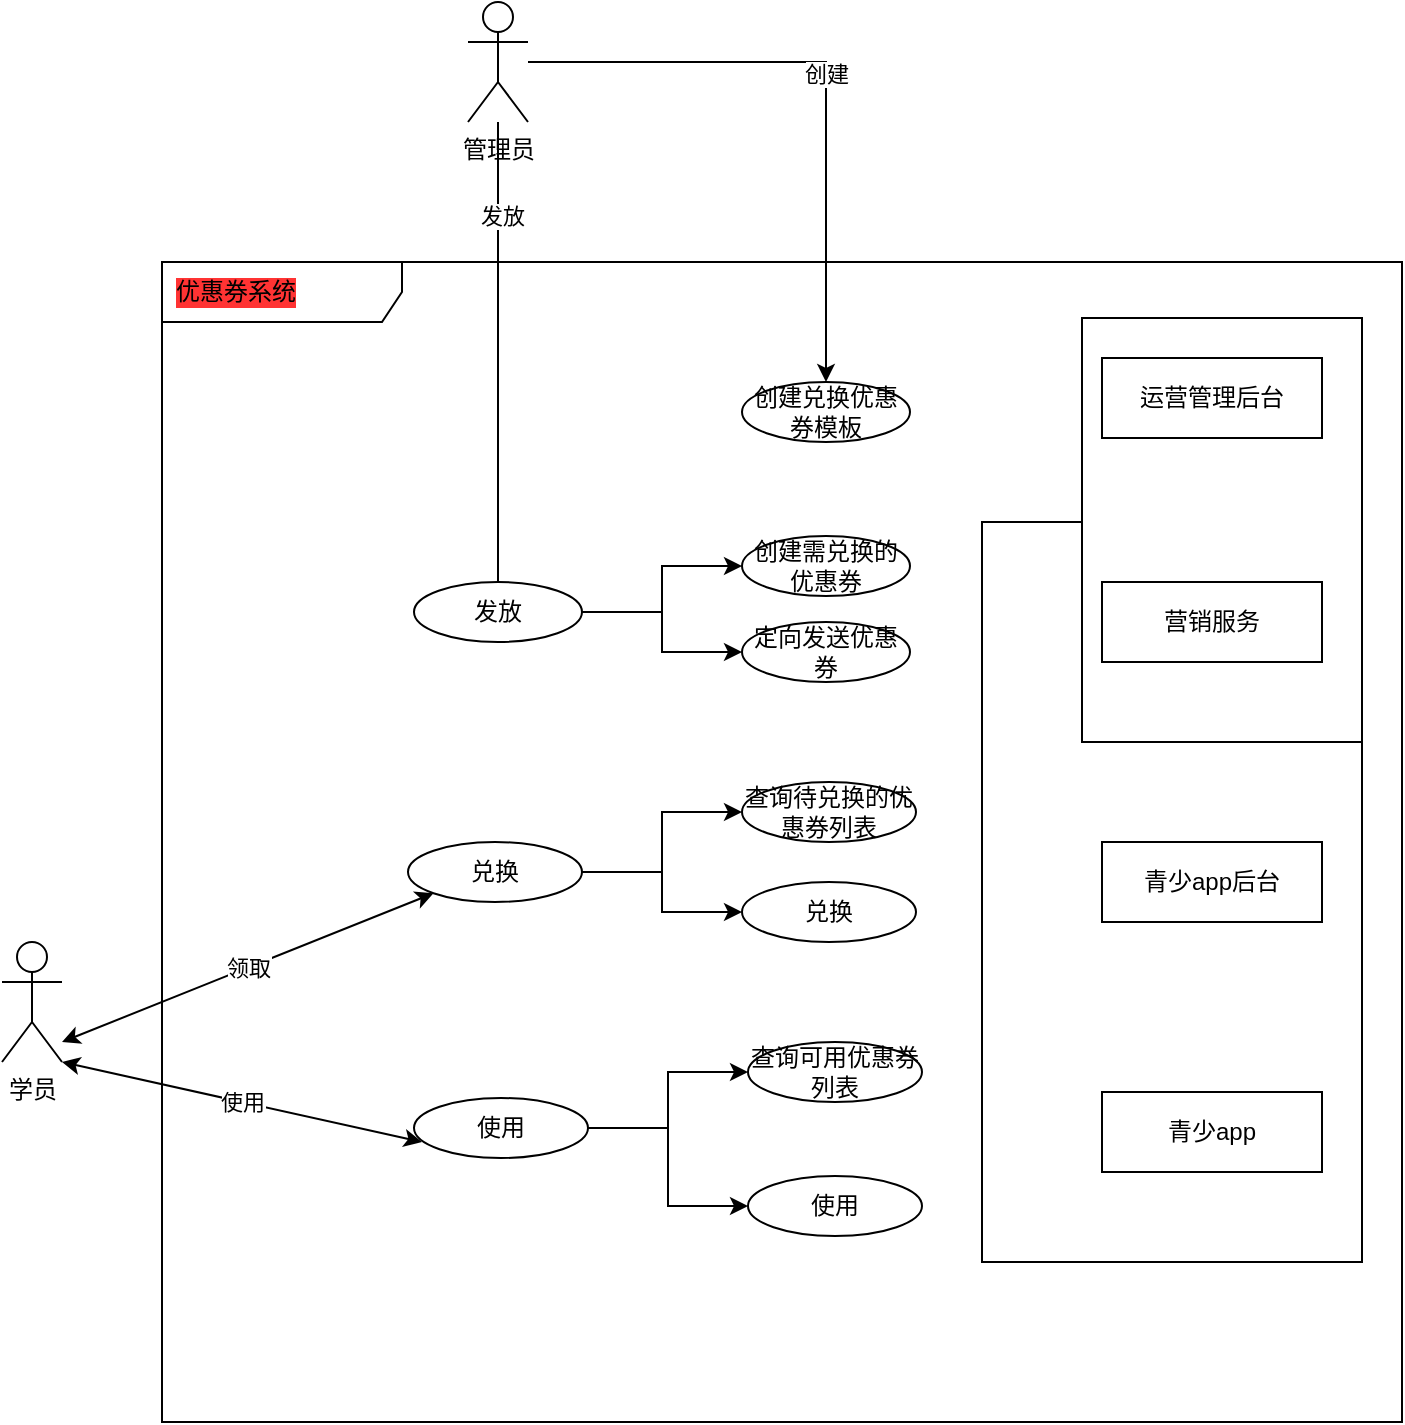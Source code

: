 <mxfile version="14.6.13" type="github">
  <diagram id="9hDP-JxcBApaVpeGbo42" name="Page-1">
    <mxGraphModel dx="868" dy="450" grid="1" gridSize="10" guides="1" tooltips="1" connect="1" arrows="1" fold="1" page="1" pageScale="1" pageWidth="827" pageHeight="1169" math="0" shadow="0">
      <root>
        <mxCell id="0" />
        <mxCell id="1" parent="0" />
        <mxCell id="lwf3BBHvjB3YT5emJyM9-68" value="" style="rounded=0;whiteSpace=wrap;html=1;labelBackgroundColor=#FF3333;" vertex="1" parent="1">
          <mxGeometry x="600" y="520" width="190" height="370" as="geometry" />
        </mxCell>
        <mxCell id="lwf3BBHvjB3YT5emJyM9-67" value="" style="rounded=0;whiteSpace=wrap;html=1;" vertex="1" parent="1">
          <mxGeometry x="650" y="418" width="140" height="212" as="geometry" />
        </mxCell>
        <mxCell id="lwf3BBHvjB3YT5emJyM9-11" value="创建" style="edgeStyle=orthogonalEdgeStyle;rounded=0;orthogonalLoop=1;jettySize=auto;html=1;" edge="1" parent="1" source="lwf3BBHvjB3YT5emJyM9-3" target="lwf3BBHvjB3YT5emJyM9-9">
          <mxGeometry relative="1" as="geometry" />
        </mxCell>
        <mxCell id="lwf3BBHvjB3YT5emJyM9-60" value="" style="edgeStyle=orthogonalEdgeStyle;rounded=0;orthogonalLoop=1;jettySize=auto;html=1;" edge="1" parent="1" source="lwf3BBHvjB3YT5emJyM9-3">
          <mxGeometry relative="1" as="geometry">
            <mxPoint x="358" y="560" as="targetPoint" />
          </mxGeometry>
        </mxCell>
        <mxCell id="lwf3BBHvjB3YT5emJyM9-61" value="发放" style="edgeLabel;html=1;align=center;verticalAlign=middle;resizable=0;points=[];" vertex="1" connectable="0" parent="lwf3BBHvjB3YT5emJyM9-60">
          <mxGeometry x="-0.608" y="2" relative="1" as="geometry">
            <mxPoint as="offset" />
          </mxGeometry>
        </mxCell>
        <mxCell id="lwf3BBHvjB3YT5emJyM9-3" value="管理员" style="shape=umlActor;verticalLabelPosition=bottom;verticalAlign=top;html=1;outlineConnect=0;" vertex="1" parent="1">
          <mxGeometry x="343" y="260" width="30" height="60" as="geometry" />
        </mxCell>
        <mxCell id="lwf3BBHvjB3YT5emJyM9-4" value="优惠券系统" style="shape=umlFrame;whiteSpace=wrap;html=1;width=120;height=30;boundedLbl=1;verticalAlign=middle;align=left;spacingLeft=5;labelBackgroundColor=#FF3333;" vertex="1" parent="1">
          <mxGeometry x="190" y="390" width="620" height="580" as="geometry" />
        </mxCell>
        <mxCell id="lwf3BBHvjB3YT5emJyM9-6" value="学员" style="shape=umlActor;verticalLabelPosition=bottom;verticalAlign=top;html=1;" vertex="1" parent="1">
          <mxGeometry x="110" y="730" width="30" height="60" as="geometry" />
        </mxCell>
        <mxCell id="lwf3BBHvjB3YT5emJyM9-9" value="创建兑换优惠券模板" style="ellipse;whiteSpace=wrap;html=1;" vertex="1" parent="1">
          <mxGeometry x="480" y="450" width="84" height="30" as="geometry" />
        </mxCell>
        <mxCell id="lwf3BBHvjB3YT5emJyM9-19" value="创建需兑换的优惠券" style="ellipse;whiteSpace=wrap;html=1;" vertex="1" parent="1">
          <mxGeometry x="480" y="527" width="84" height="30" as="geometry" />
        </mxCell>
        <mxCell id="lwf3BBHvjB3YT5emJyM9-24" style="edgeStyle=orthogonalEdgeStyle;rounded=0;orthogonalLoop=1;jettySize=auto;html=1;entryX=0;entryY=0.5;entryDx=0;entryDy=0;" edge="1" parent="1" source="lwf3BBHvjB3YT5emJyM9-21" target="lwf3BBHvjB3YT5emJyM9-19">
          <mxGeometry relative="1" as="geometry" />
        </mxCell>
        <mxCell id="lwf3BBHvjB3YT5emJyM9-26" value="" style="edgeStyle=orthogonalEdgeStyle;rounded=0;orthogonalLoop=1;jettySize=auto;html=1;" edge="1" parent="1" source="lwf3BBHvjB3YT5emJyM9-21" target="lwf3BBHvjB3YT5emJyM9-25">
          <mxGeometry relative="1" as="geometry" />
        </mxCell>
        <mxCell id="lwf3BBHvjB3YT5emJyM9-21" value="发放" style="ellipse;whiteSpace=wrap;html=1;" vertex="1" parent="1">
          <mxGeometry x="316" y="550" width="84" height="30" as="geometry" />
        </mxCell>
        <mxCell id="lwf3BBHvjB3YT5emJyM9-25" value="定向发送优惠券" style="ellipse;whiteSpace=wrap;html=1;" vertex="1" parent="1">
          <mxGeometry x="480" y="570" width="84" height="30" as="geometry" />
        </mxCell>
        <mxCell id="lwf3BBHvjB3YT5emJyM9-44" value="" style="edgeStyle=orthogonalEdgeStyle;rounded=0;orthogonalLoop=1;jettySize=auto;html=1;" edge="1" parent="1" source="lwf3BBHvjB3YT5emJyM9-38" target="lwf3BBHvjB3YT5emJyM9-43">
          <mxGeometry relative="1" as="geometry" />
        </mxCell>
        <mxCell id="lwf3BBHvjB3YT5emJyM9-51" style="edgeStyle=orthogonalEdgeStyle;rounded=0;orthogonalLoop=1;jettySize=auto;html=1;entryX=0;entryY=0.5;entryDx=0;entryDy=0;" edge="1" parent="1" source="lwf3BBHvjB3YT5emJyM9-38" target="lwf3BBHvjB3YT5emJyM9-49">
          <mxGeometry relative="1" as="geometry" />
        </mxCell>
        <mxCell id="lwf3BBHvjB3YT5emJyM9-38" value="兑换" style="ellipse;whiteSpace=wrap;html=1;" vertex="1" parent="1">
          <mxGeometry x="313" y="680" width="87" height="30" as="geometry" />
        </mxCell>
        <mxCell id="lwf3BBHvjB3YT5emJyM9-54" value="" style="edgeStyle=orthogonalEdgeStyle;rounded=0;orthogonalLoop=1;jettySize=auto;html=1;" edge="1" parent="1" source="lwf3BBHvjB3YT5emJyM9-39" target="lwf3BBHvjB3YT5emJyM9-53">
          <mxGeometry relative="1" as="geometry" />
        </mxCell>
        <mxCell id="lwf3BBHvjB3YT5emJyM9-58" style="edgeStyle=orthogonalEdgeStyle;rounded=0;orthogonalLoop=1;jettySize=auto;html=1;entryX=0;entryY=0.5;entryDx=0;entryDy=0;" edge="1" parent="1" source="lwf3BBHvjB3YT5emJyM9-39" target="lwf3BBHvjB3YT5emJyM9-55">
          <mxGeometry relative="1" as="geometry" />
        </mxCell>
        <mxCell id="lwf3BBHvjB3YT5emJyM9-39" value="使用" style="ellipse;whiteSpace=wrap;html=1;" vertex="1" parent="1">
          <mxGeometry x="316" y="808" width="87" height="30" as="geometry" />
        </mxCell>
        <mxCell id="lwf3BBHvjB3YT5emJyM9-42" value="领取" style="endArrow=classic;startArrow=classic;html=1;entryX=0;entryY=1;entryDx=0;entryDy=0;" edge="1" parent="1" target="lwf3BBHvjB3YT5emJyM9-38">
          <mxGeometry width="50" height="50" relative="1" as="geometry">
            <mxPoint x="140" y="780" as="sourcePoint" />
            <mxPoint x="190" y="730" as="targetPoint" />
          </mxGeometry>
        </mxCell>
        <mxCell id="lwf3BBHvjB3YT5emJyM9-43" value="查询待兑换的优惠券列表" style="ellipse;whiteSpace=wrap;html=1;" vertex="1" parent="1">
          <mxGeometry x="480" y="650" width="87" height="30" as="geometry" />
        </mxCell>
        <mxCell id="lwf3BBHvjB3YT5emJyM9-49" value="兑换" style="ellipse;whiteSpace=wrap;html=1;" vertex="1" parent="1">
          <mxGeometry x="480" y="700" width="87" height="30" as="geometry" />
        </mxCell>
        <mxCell id="lwf3BBHvjB3YT5emJyM9-53" value="查询可用优惠券列表" style="ellipse;whiteSpace=wrap;html=1;" vertex="1" parent="1">
          <mxGeometry x="483" y="780" width="87" height="30" as="geometry" />
        </mxCell>
        <mxCell id="lwf3BBHvjB3YT5emJyM9-55" value="使用" style="ellipse;whiteSpace=wrap;html=1;" vertex="1" parent="1">
          <mxGeometry x="483" y="847" width="87" height="30" as="geometry" />
        </mxCell>
        <mxCell id="lwf3BBHvjB3YT5emJyM9-57" value="使用" style="endArrow=classic;startArrow=classic;html=1;exitX=1;exitY=1;exitDx=0;exitDy=0;exitPerimeter=0;" edge="1" parent="1" source="lwf3BBHvjB3YT5emJyM9-6">
          <mxGeometry width="50" height="50" relative="1" as="geometry">
            <mxPoint x="140" y="840" as="sourcePoint" />
            <mxPoint x="320" y="830" as="targetPoint" />
          </mxGeometry>
        </mxCell>
        <mxCell id="lwf3BBHvjB3YT5emJyM9-63" value="运营管理后台" style="rounded=0;whiteSpace=wrap;html=1;" vertex="1" parent="1">
          <mxGeometry x="660" y="438" width="110" height="40" as="geometry" />
        </mxCell>
        <mxCell id="lwf3BBHvjB3YT5emJyM9-64" value="营销服务" style="rounded=0;whiteSpace=wrap;html=1;" vertex="1" parent="1">
          <mxGeometry x="660" y="550" width="110" height="40" as="geometry" />
        </mxCell>
        <mxCell id="lwf3BBHvjB3YT5emJyM9-65" value="青少app后台" style="rounded=0;whiteSpace=wrap;html=1;" vertex="1" parent="1">
          <mxGeometry x="660" y="680" width="110" height="40" as="geometry" />
        </mxCell>
        <mxCell id="lwf3BBHvjB3YT5emJyM9-66" value="青少app" style="rounded=0;whiteSpace=wrap;html=1;" vertex="1" parent="1">
          <mxGeometry x="660" y="805" width="110" height="40" as="geometry" />
        </mxCell>
      </root>
    </mxGraphModel>
  </diagram>
</mxfile>
